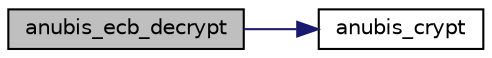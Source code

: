 digraph "anubis_ecb_decrypt"
{
 // LATEX_PDF_SIZE
  edge [fontname="Helvetica",fontsize="10",labelfontname="Helvetica",labelfontsize="10"];
  node [fontname="Helvetica",fontsize="10",shape=record];
  rankdir="LR";
  Node7 [label="anubis_ecb_decrypt",height=0.2,width=0.4,color="black", fillcolor="grey75", style="filled", fontcolor="black",tooltip="Decrypts a block of text with Anubis."];
  Node7 -> Node8 [color="midnightblue",fontsize="10",style="solid",fontname="Helvetica"];
  Node8 [label="anubis_crypt",height=0.2,width=0.4,color="black", fillcolor="white", style="filled",URL="$anubis_8c.html#aecd284a674c18ed49efb129855c46de4",tooltip=" "];
}
